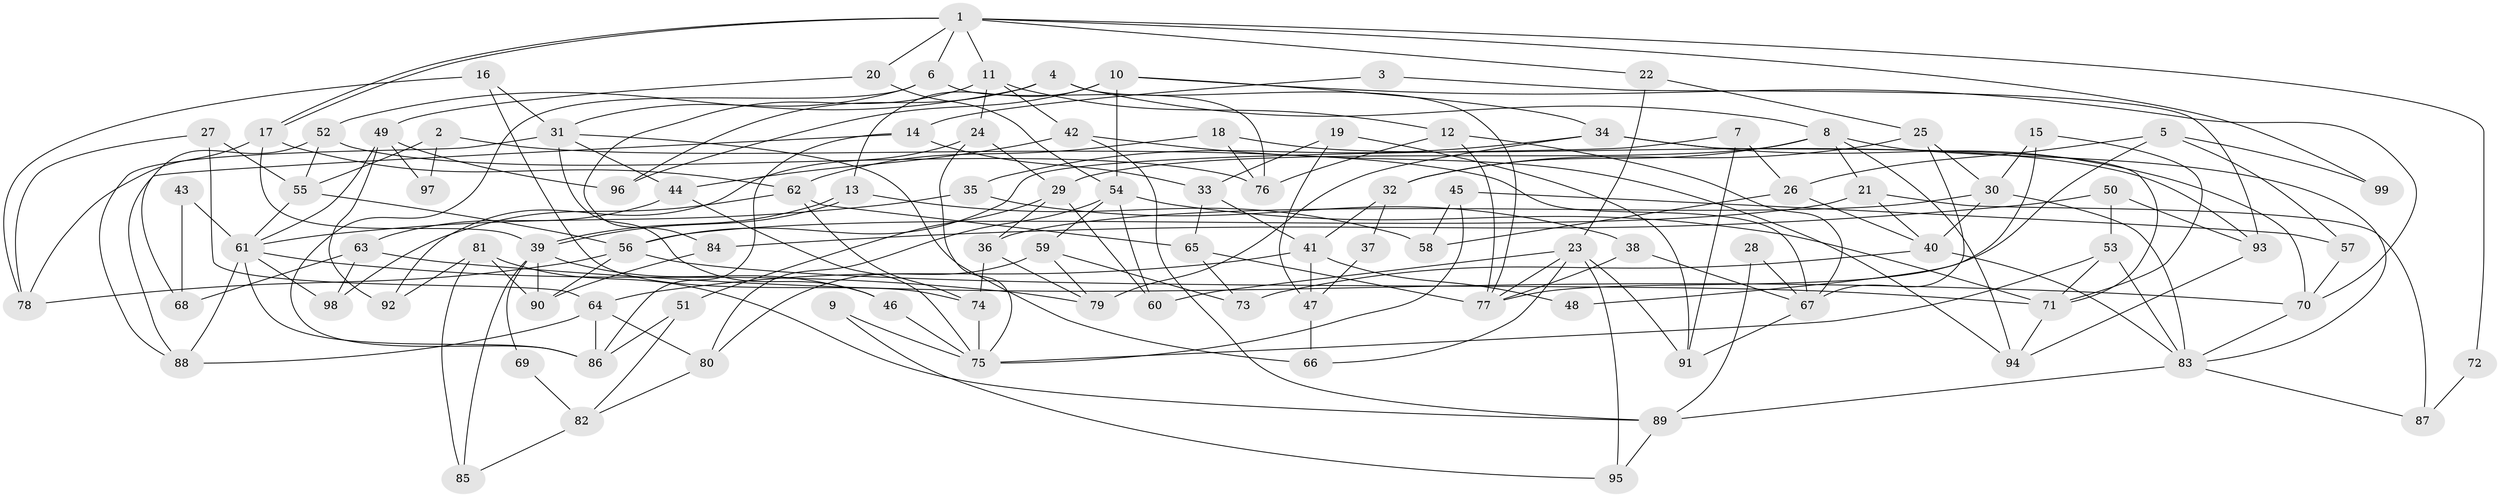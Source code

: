 // Generated by graph-tools (version 1.1) at 2025/50/03/09/25 03:50:04]
// undirected, 99 vertices, 198 edges
graph export_dot {
graph [start="1"]
  node [color=gray90,style=filled];
  1;
  2;
  3;
  4;
  5;
  6;
  7;
  8;
  9;
  10;
  11;
  12;
  13;
  14;
  15;
  16;
  17;
  18;
  19;
  20;
  21;
  22;
  23;
  24;
  25;
  26;
  27;
  28;
  29;
  30;
  31;
  32;
  33;
  34;
  35;
  36;
  37;
  38;
  39;
  40;
  41;
  42;
  43;
  44;
  45;
  46;
  47;
  48;
  49;
  50;
  51;
  52;
  53;
  54;
  55;
  56;
  57;
  58;
  59;
  60;
  61;
  62;
  63;
  64;
  65;
  66;
  67;
  68;
  69;
  70;
  71;
  72;
  73;
  74;
  75;
  76;
  77;
  78;
  79;
  80;
  81;
  82;
  83;
  84;
  85;
  86;
  87;
  88;
  89;
  90;
  91;
  92;
  93;
  94;
  95;
  96;
  97;
  98;
  99;
  1 -- 11;
  1 -- 17;
  1 -- 17;
  1 -- 6;
  1 -- 20;
  1 -- 22;
  1 -- 72;
  1 -- 99;
  2 -- 55;
  2 -- 67;
  2 -- 97;
  3 -- 93;
  3 -- 14;
  4 -- 96;
  4 -- 8;
  4 -- 52;
  4 -- 77;
  5 -- 57;
  5 -- 77;
  5 -- 26;
  5 -- 99;
  6 -- 86;
  6 -- 31;
  6 -- 76;
  7 -- 91;
  7 -- 56;
  7 -- 26;
  8 -- 21;
  8 -- 94;
  8 -- 29;
  8 -- 32;
  8 -- 83;
  9 -- 75;
  9 -- 95;
  10 -- 34;
  10 -- 54;
  10 -- 13;
  10 -- 70;
  10 -- 96;
  11 -- 24;
  11 -- 12;
  11 -- 42;
  11 -- 84;
  12 -- 77;
  12 -- 76;
  12 -- 67;
  13 -- 39;
  13 -- 39;
  13 -- 58;
  14 -- 33;
  14 -- 88;
  14 -- 86;
  15 -- 30;
  15 -- 71;
  15 -- 48;
  16 -- 74;
  16 -- 31;
  16 -- 78;
  17 -- 62;
  17 -- 39;
  17 -- 78;
  18 -- 62;
  18 -- 76;
  18 -- 93;
  19 -- 33;
  19 -- 91;
  19 -- 47;
  20 -- 54;
  20 -- 49;
  21 -- 56;
  21 -- 40;
  21 -- 87;
  22 -- 25;
  22 -- 23;
  23 -- 66;
  23 -- 60;
  23 -- 77;
  23 -- 91;
  23 -- 95;
  24 -- 75;
  24 -- 92;
  24 -- 29;
  25 -- 67;
  25 -- 30;
  25 -- 32;
  26 -- 40;
  26 -- 58;
  27 -- 64;
  27 -- 78;
  27 -- 55;
  28 -- 67;
  28 -- 89;
  29 -- 36;
  29 -- 51;
  29 -- 60;
  30 -- 36;
  30 -- 83;
  30 -- 40;
  31 -- 44;
  31 -- 46;
  31 -- 66;
  31 -- 88;
  32 -- 37;
  32 -- 41;
  33 -- 65;
  33 -- 41;
  34 -- 71;
  34 -- 70;
  34 -- 35;
  34 -- 79;
  35 -- 61;
  35 -- 38;
  36 -- 74;
  36 -- 79;
  37 -- 47;
  38 -- 77;
  38 -- 67;
  39 -- 46;
  39 -- 69;
  39 -- 85;
  39 -- 90;
  40 -- 73;
  40 -- 83;
  41 -- 64;
  41 -- 47;
  41 -- 48;
  42 -- 89;
  42 -- 44;
  42 -- 94;
  43 -- 61;
  43 -- 68;
  44 -- 75;
  44 -- 63;
  45 -- 58;
  45 -- 75;
  45 -- 57;
  46 -- 75;
  47 -- 66;
  49 -- 61;
  49 -- 92;
  49 -- 96;
  49 -- 97;
  50 -- 93;
  50 -- 53;
  50 -- 84;
  51 -- 86;
  51 -- 82;
  52 -- 55;
  52 -- 68;
  52 -- 76;
  53 -- 83;
  53 -- 71;
  53 -- 75;
  54 -- 60;
  54 -- 59;
  54 -- 71;
  54 -- 80;
  55 -- 56;
  55 -- 61;
  56 -- 90;
  56 -- 78;
  56 -- 71;
  57 -- 70;
  59 -- 79;
  59 -- 80;
  59 -- 73;
  61 -- 79;
  61 -- 86;
  61 -- 88;
  61 -- 98;
  62 -- 98;
  62 -- 65;
  62 -- 74;
  63 -- 70;
  63 -- 68;
  63 -- 98;
  64 -- 88;
  64 -- 86;
  64 -- 80;
  65 -- 73;
  65 -- 77;
  67 -- 91;
  69 -- 82;
  70 -- 83;
  71 -- 94;
  72 -- 87;
  74 -- 75;
  80 -- 82;
  81 -- 85;
  81 -- 90;
  81 -- 89;
  81 -- 92;
  82 -- 85;
  83 -- 87;
  83 -- 89;
  84 -- 90;
  89 -- 95;
  93 -- 94;
}
